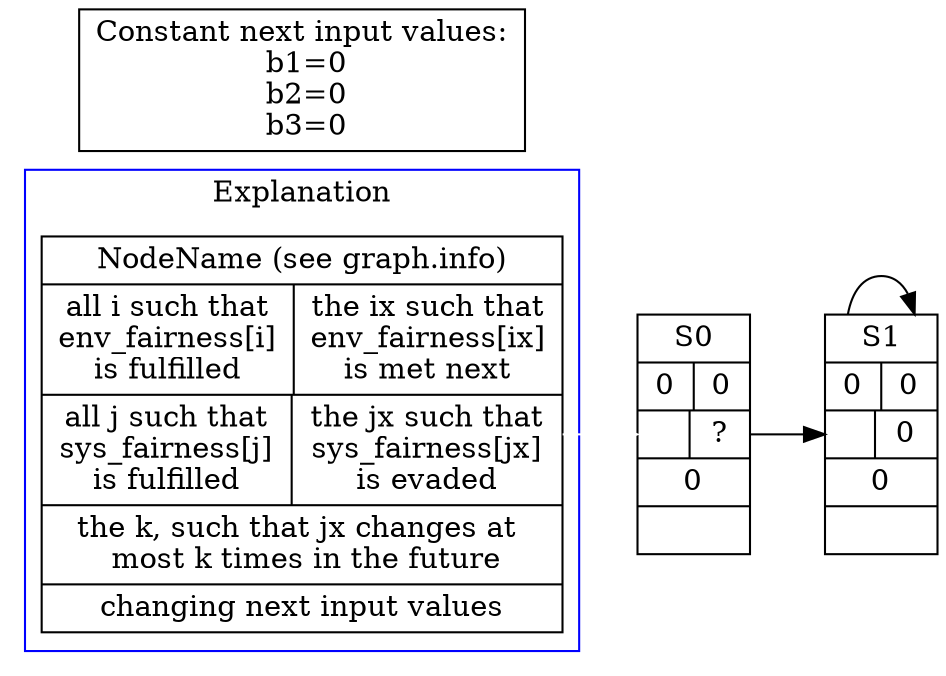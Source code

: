 digraph G {
  rankdir=LR;
  node [shape = record];
  subgraph cluster1 {
    A[label = "NodeName (see graph.info)|{all i such that\nenv_fairness[i]\nis fulfilled|the ix such that\nenv_fairness[ix]\nis met next}|{all j such that\nsys_fairness[j]\nis fulfilled|the jx such that\nsys_fairness[jx]\nis evaded}| the k, such that jx changes at \n most k times in the future|changing next input values"];
    label = "Explanation";
    color=blue;
  }
  A->S0[color=white];
ConstantNextInputs[label="Constant next input values:\n b1=0\n b2=0\n b3=0\n "];
  S0[label = "S0 | {0 | 0} | { | ?} | 0 | "];
  S0 -> S1[label=""];
  S1[label = "S1 | {0 | 0} | { | 0} | 0 | "];
  S1 -> S1[label=""];
}
